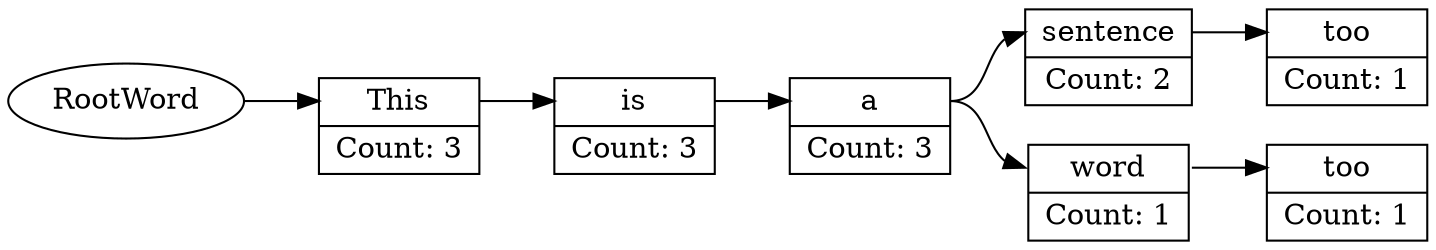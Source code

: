 digraph G {
  /* size = "4,4"; */
  rankdir=LR;
  node0 [label = "<f0> This | <f1> Count: 3", shape=record];
  node1 [label = "<f0> is | <f1> Count: 3", shape=record];
  node2 [label = "<f0> a | <f1> Count: 3",height=0.5, shape=record];
  node3 [label = "<f0> sentence | <f1> Count: 2",height=0.5, shape=record];
  node4 [label = "<f0> word | <f1> Count: 1",height=0.5, shape=record];
  node5 [label = "<f0> too | <f1> Count: 1",height=0.5, shape=record];
  node6 [label = "<f0> too | <f1> Count: 1",height=0.5, shape=record];

  RootWord -> node0:f0;
  node0:f0 -> node1:f0;
  node1:f0 -> node2:f0;
  node2:f0 -> node3:f0;
  node2:f0 -> node4:f0;
  node4:f0 -> node5:f0;
  node3:f0 -> node6:f0;
}

/*
This is a sentence.
This is a sentence too.
This is a word too.
*/
